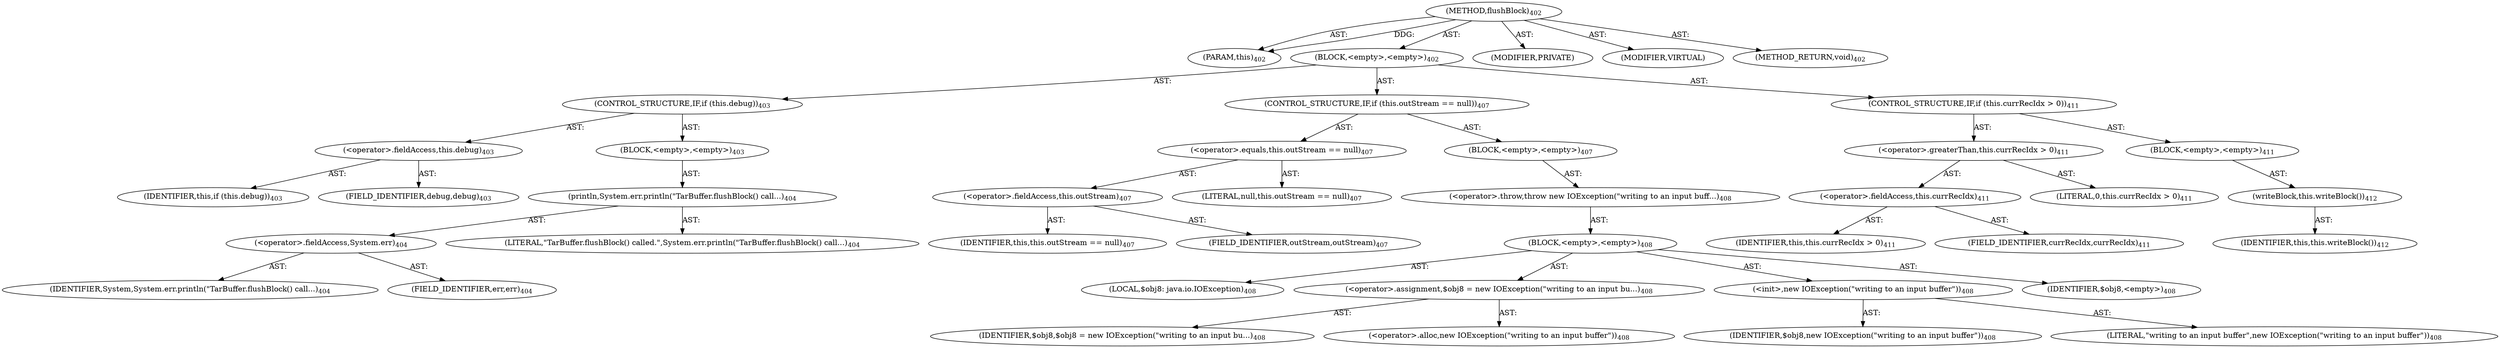 digraph "flushBlock" {  
"111669149715" [label = <(METHOD,flushBlock)<SUB>402</SUB>> ]
"115964117005" [label = <(PARAM,this)<SUB>402</SUB>> ]
"25769803831" [label = <(BLOCK,&lt;empty&gt;,&lt;empty&gt;)<SUB>402</SUB>> ]
"47244640285" [label = <(CONTROL_STRUCTURE,IF,if (this.debug))<SUB>403</SUB>> ]
"30064771321" [label = <(&lt;operator&gt;.fieldAccess,this.debug)<SUB>403</SUB>> ]
"68719476825" [label = <(IDENTIFIER,this,if (this.debug))<SUB>403</SUB>> ]
"55834574951" [label = <(FIELD_IDENTIFIER,debug,debug)<SUB>403</SUB>> ]
"25769803832" [label = <(BLOCK,&lt;empty&gt;,&lt;empty&gt;)<SUB>403</SUB>> ]
"30064771322" [label = <(println,System.err.println(&quot;TarBuffer.flushBlock() call...)<SUB>404</SUB>> ]
"30064771323" [label = <(&lt;operator&gt;.fieldAccess,System.err)<SUB>404</SUB>> ]
"68719476935" [label = <(IDENTIFIER,System,System.err.println(&quot;TarBuffer.flushBlock() call...)<SUB>404</SUB>> ]
"55834574952" [label = <(FIELD_IDENTIFIER,err,err)<SUB>404</SUB>> ]
"90194313270" [label = <(LITERAL,&quot;TarBuffer.flushBlock() called.&quot;,System.err.println(&quot;TarBuffer.flushBlock() call...)<SUB>404</SUB>> ]
"47244640286" [label = <(CONTROL_STRUCTURE,IF,if (this.outStream == null))<SUB>407</SUB>> ]
"30064771324" [label = <(&lt;operator&gt;.equals,this.outStream == null)<SUB>407</SUB>> ]
"30064771325" [label = <(&lt;operator&gt;.fieldAccess,this.outStream)<SUB>407</SUB>> ]
"68719476826" [label = <(IDENTIFIER,this,this.outStream == null)<SUB>407</SUB>> ]
"55834574953" [label = <(FIELD_IDENTIFIER,outStream,outStream)<SUB>407</SUB>> ]
"90194313271" [label = <(LITERAL,null,this.outStream == null)<SUB>407</SUB>> ]
"25769803833" [label = <(BLOCK,&lt;empty&gt;,&lt;empty&gt;)<SUB>407</SUB>> ]
"30064771326" [label = <(&lt;operator&gt;.throw,throw new IOException(&quot;writing to an input buff...)<SUB>408</SUB>> ]
"25769803834" [label = <(BLOCK,&lt;empty&gt;,&lt;empty&gt;)<SUB>408</SUB>> ]
"94489280526" [label = <(LOCAL,$obj8: java.io.IOException)<SUB>408</SUB>> ]
"30064771327" [label = <(&lt;operator&gt;.assignment,$obj8 = new IOException(&quot;writing to an input bu...)<SUB>408</SUB>> ]
"68719476936" [label = <(IDENTIFIER,$obj8,$obj8 = new IOException(&quot;writing to an input bu...)<SUB>408</SUB>> ]
"30064771328" [label = <(&lt;operator&gt;.alloc,new IOException(&quot;writing to an input buffer&quot;))<SUB>408</SUB>> ]
"30064771329" [label = <(&lt;init&gt;,new IOException(&quot;writing to an input buffer&quot;))<SUB>408</SUB>> ]
"68719476937" [label = <(IDENTIFIER,$obj8,new IOException(&quot;writing to an input buffer&quot;))<SUB>408</SUB>> ]
"90194313272" [label = <(LITERAL,&quot;writing to an input buffer&quot;,new IOException(&quot;writing to an input buffer&quot;))<SUB>408</SUB>> ]
"68719476938" [label = <(IDENTIFIER,$obj8,&lt;empty&gt;)<SUB>408</SUB>> ]
"47244640287" [label = <(CONTROL_STRUCTURE,IF,if (this.currRecIdx &gt; 0))<SUB>411</SUB>> ]
"30064771330" [label = <(&lt;operator&gt;.greaterThan,this.currRecIdx &gt; 0)<SUB>411</SUB>> ]
"30064771331" [label = <(&lt;operator&gt;.fieldAccess,this.currRecIdx)<SUB>411</SUB>> ]
"68719476827" [label = <(IDENTIFIER,this,this.currRecIdx &gt; 0)<SUB>411</SUB>> ]
"55834574954" [label = <(FIELD_IDENTIFIER,currRecIdx,currRecIdx)<SUB>411</SUB>> ]
"90194313273" [label = <(LITERAL,0,this.currRecIdx &gt; 0)<SUB>411</SUB>> ]
"25769803835" [label = <(BLOCK,&lt;empty&gt;,&lt;empty&gt;)<SUB>411</SUB>> ]
"30064771332" [label = <(writeBlock,this.writeBlock())<SUB>412</SUB>> ]
"68719476828" [label = <(IDENTIFIER,this,this.writeBlock())<SUB>412</SUB>> ]
"133143986227" [label = <(MODIFIER,PRIVATE)> ]
"133143986228" [label = <(MODIFIER,VIRTUAL)> ]
"128849018899" [label = <(METHOD_RETURN,void)<SUB>402</SUB>> ]
  "111669149715" -> "115964117005"  [ label = "AST: "] 
  "111669149715" -> "25769803831"  [ label = "AST: "] 
  "111669149715" -> "133143986227"  [ label = "AST: "] 
  "111669149715" -> "133143986228"  [ label = "AST: "] 
  "111669149715" -> "128849018899"  [ label = "AST: "] 
  "25769803831" -> "47244640285"  [ label = "AST: "] 
  "25769803831" -> "47244640286"  [ label = "AST: "] 
  "25769803831" -> "47244640287"  [ label = "AST: "] 
  "47244640285" -> "30064771321"  [ label = "AST: "] 
  "47244640285" -> "25769803832"  [ label = "AST: "] 
  "30064771321" -> "68719476825"  [ label = "AST: "] 
  "30064771321" -> "55834574951"  [ label = "AST: "] 
  "25769803832" -> "30064771322"  [ label = "AST: "] 
  "30064771322" -> "30064771323"  [ label = "AST: "] 
  "30064771322" -> "90194313270"  [ label = "AST: "] 
  "30064771323" -> "68719476935"  [ label = "AST: "] 
  "30064771323" -> "55834574952"  [ label = "AST: "] 
  "47244640286" -> "30064771324"  [ label = "AST: "] 
  "47244640286" -> "25769803833"  [ label = "AST: "] 
  "30064771324" -> "30064771325"  [ label = "AST: "] 
  "30064771324" -> "90194313271"  [ label = "AST: "] 
  "30064771325" -> "68719476826"  [ label = "AST: "] 
  "30064771325" -> "55834574953"  [ label = "AST: "] 
  "25769803833" -> "30064771326"  [ label = "AST: "] 
  "30064771326" -> "25769803834"  [ label = "AST: "] 
  "25769803834" -> "94489280526"  [ label = "AST: "] 
  "25769803834" -> "30064771327"  [ label = "AST: "] 
  "25769803834" -> "30064771329"  [ label = "AST: "] 
  "25769803834" -> "68719476938"  [ label = "AST: "] 
  "30064771327" -> "68719476936"  [ label = "AST: "] 
  "30064771327" -> "30064771328"  [ label = "AST: "] 
  "30064771329" -> "68719476937"  [ label = "AST: "] 
  "30064771329" -> "90194313272"  [ label = "AST: "] 
  "47244640287" -> "30064771330"  [ label = "AST: "] 
  "47244640287" -> "25769803835"  [ label = "AST: "] 
  "30064771330" -> "30064771331"  [ label = "AST: "] 
  "30064771330" -> "90194313273"  [ label = "AST: "] 
  "30064771331" -> "68719476827"  [ label = "AST: "] 
  "30064771331" -> "55834574954"  [ label = "AST: "] 
  "25769803835" -> "30064771332"  [ label = "AST: "] 
  "30064771332" -> "68719476828"  [ label = "AST: "] 
  "111669149715" -> "115964117005"  [ label = "DDG: "] 
}
